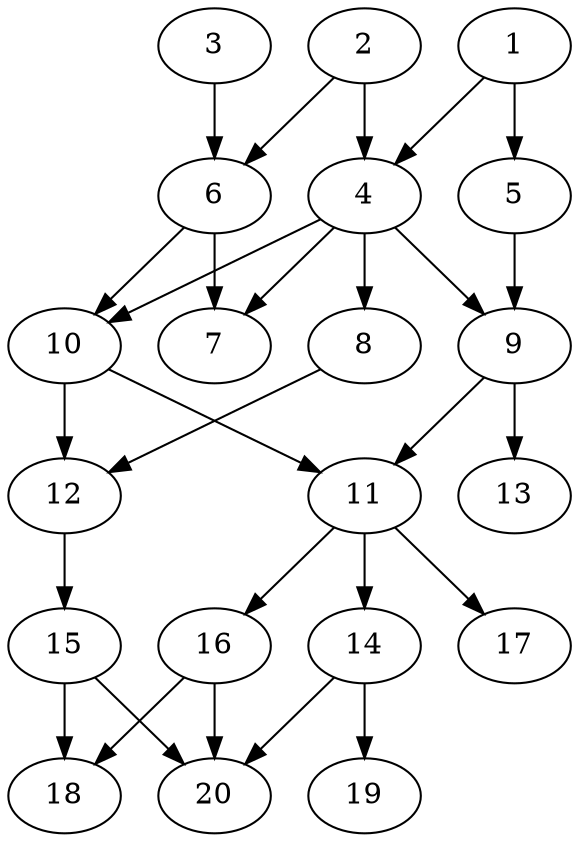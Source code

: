 // DAG automatically generated by daggen at Thu Oct  3 13:58:42 2019
// ./daggen --dot -n 20 --ccr 0.4 --fat 0.5 --regular 0.9 --density 0.7 --mindata 5242880 --maxdata 52428800 
digraph G {
  1 [size="123100160", alpha="0.11", expect_size="49240064"] 
  1 -> 4 [size ="49240064"]
  1 -> 5 [size ="49240064"]
  2 [size="129937920", alpha="0.11", expect_size="51975168"] 
  2 -> 4 [size ="51975168"]
  2 -> 6 [size ="51975168"]
  3 [size="100487680", alpha="0.17", expect_size="40195072"] 
  3 -> 6 [size ="40195072"]
  4 [size="16783360", alpha="0.03", expect_size="6713344"] 
  4 -> 7 [size ="6713344"]
  4 -> 8 [size ="6713344"]
  4 -> 9 [size ="6713344"]
  4 -> 10 [size ="6713344"]
  5 [size="116997120", alpha="0.04", expect_size="46798848"] 
  5 -> 9 [size ="46798848"]
  6 [size="107906560", alpha="0.05", expect_size="43162624"] 
  6 -> 7 [size ="43162624"]
  6 -> 10 [size ="43162624"]
  7 [size="62970880", alpha="0.05", expect_size="25188352"] 
  8 [size="18695680", alpha="0.12", expect_size="7478272"] 
  8 -> 12 [size ="7478272"]
  9 [size="104448000", alpha="0.19", expect_size="41779200"] 
  9 -> 11 [size ="41779200"]
  9 -> 13 [size ="41779200"]
  10 [size="61191680", alpha="0.15", expect_size="24476672"] 
  10 -> 11 [size ="24476672"]
  10 -> 12 [size ="24476672"]
  11 [size="20723200", alpha="0.00", expect_size="8289280"] 
  11 -> 14 [size ="8289280"]
  11 -> 16 [size ="8289280"]
  11 -> 17 [size ="8289280"]
  12 [size="85946880", alpha="0.06", expect_size="34378752"] 
  12 -> 15 [size ="34378752"]
  13 [size="35381760", alpha="0.13", expect_size="14152704"] 
  14 [size="16962560", alpha="0.08", expect_size="6785024"] 
  14 -> 19 [size ="6785024"]
  14 -> 20 [size ="6785024"]
  15 [size="36904960", alpha="0.20", expect_size="14761984"] 
  15 -> 18 [size ="14761984"]
  15 -> 20 [size ="14761984"]
  16 [size="61775360", alpha="0.04", expect_size="24710144"] 
  16 -> 18 [size ="24710144"]
  16 -> 20 [size ="24710144"]
  17 [size="88875520", alpha="0.01", expect_size="35550208"] 
  18 [size="116152320", alpha="0.00", expect_size="46460928"] 
  19 [size="66181120", alpha="0.02", expect_size="26472448"] 
  20 [size="57564160", alpha="0.12", expect_size="23025664"] 
}
